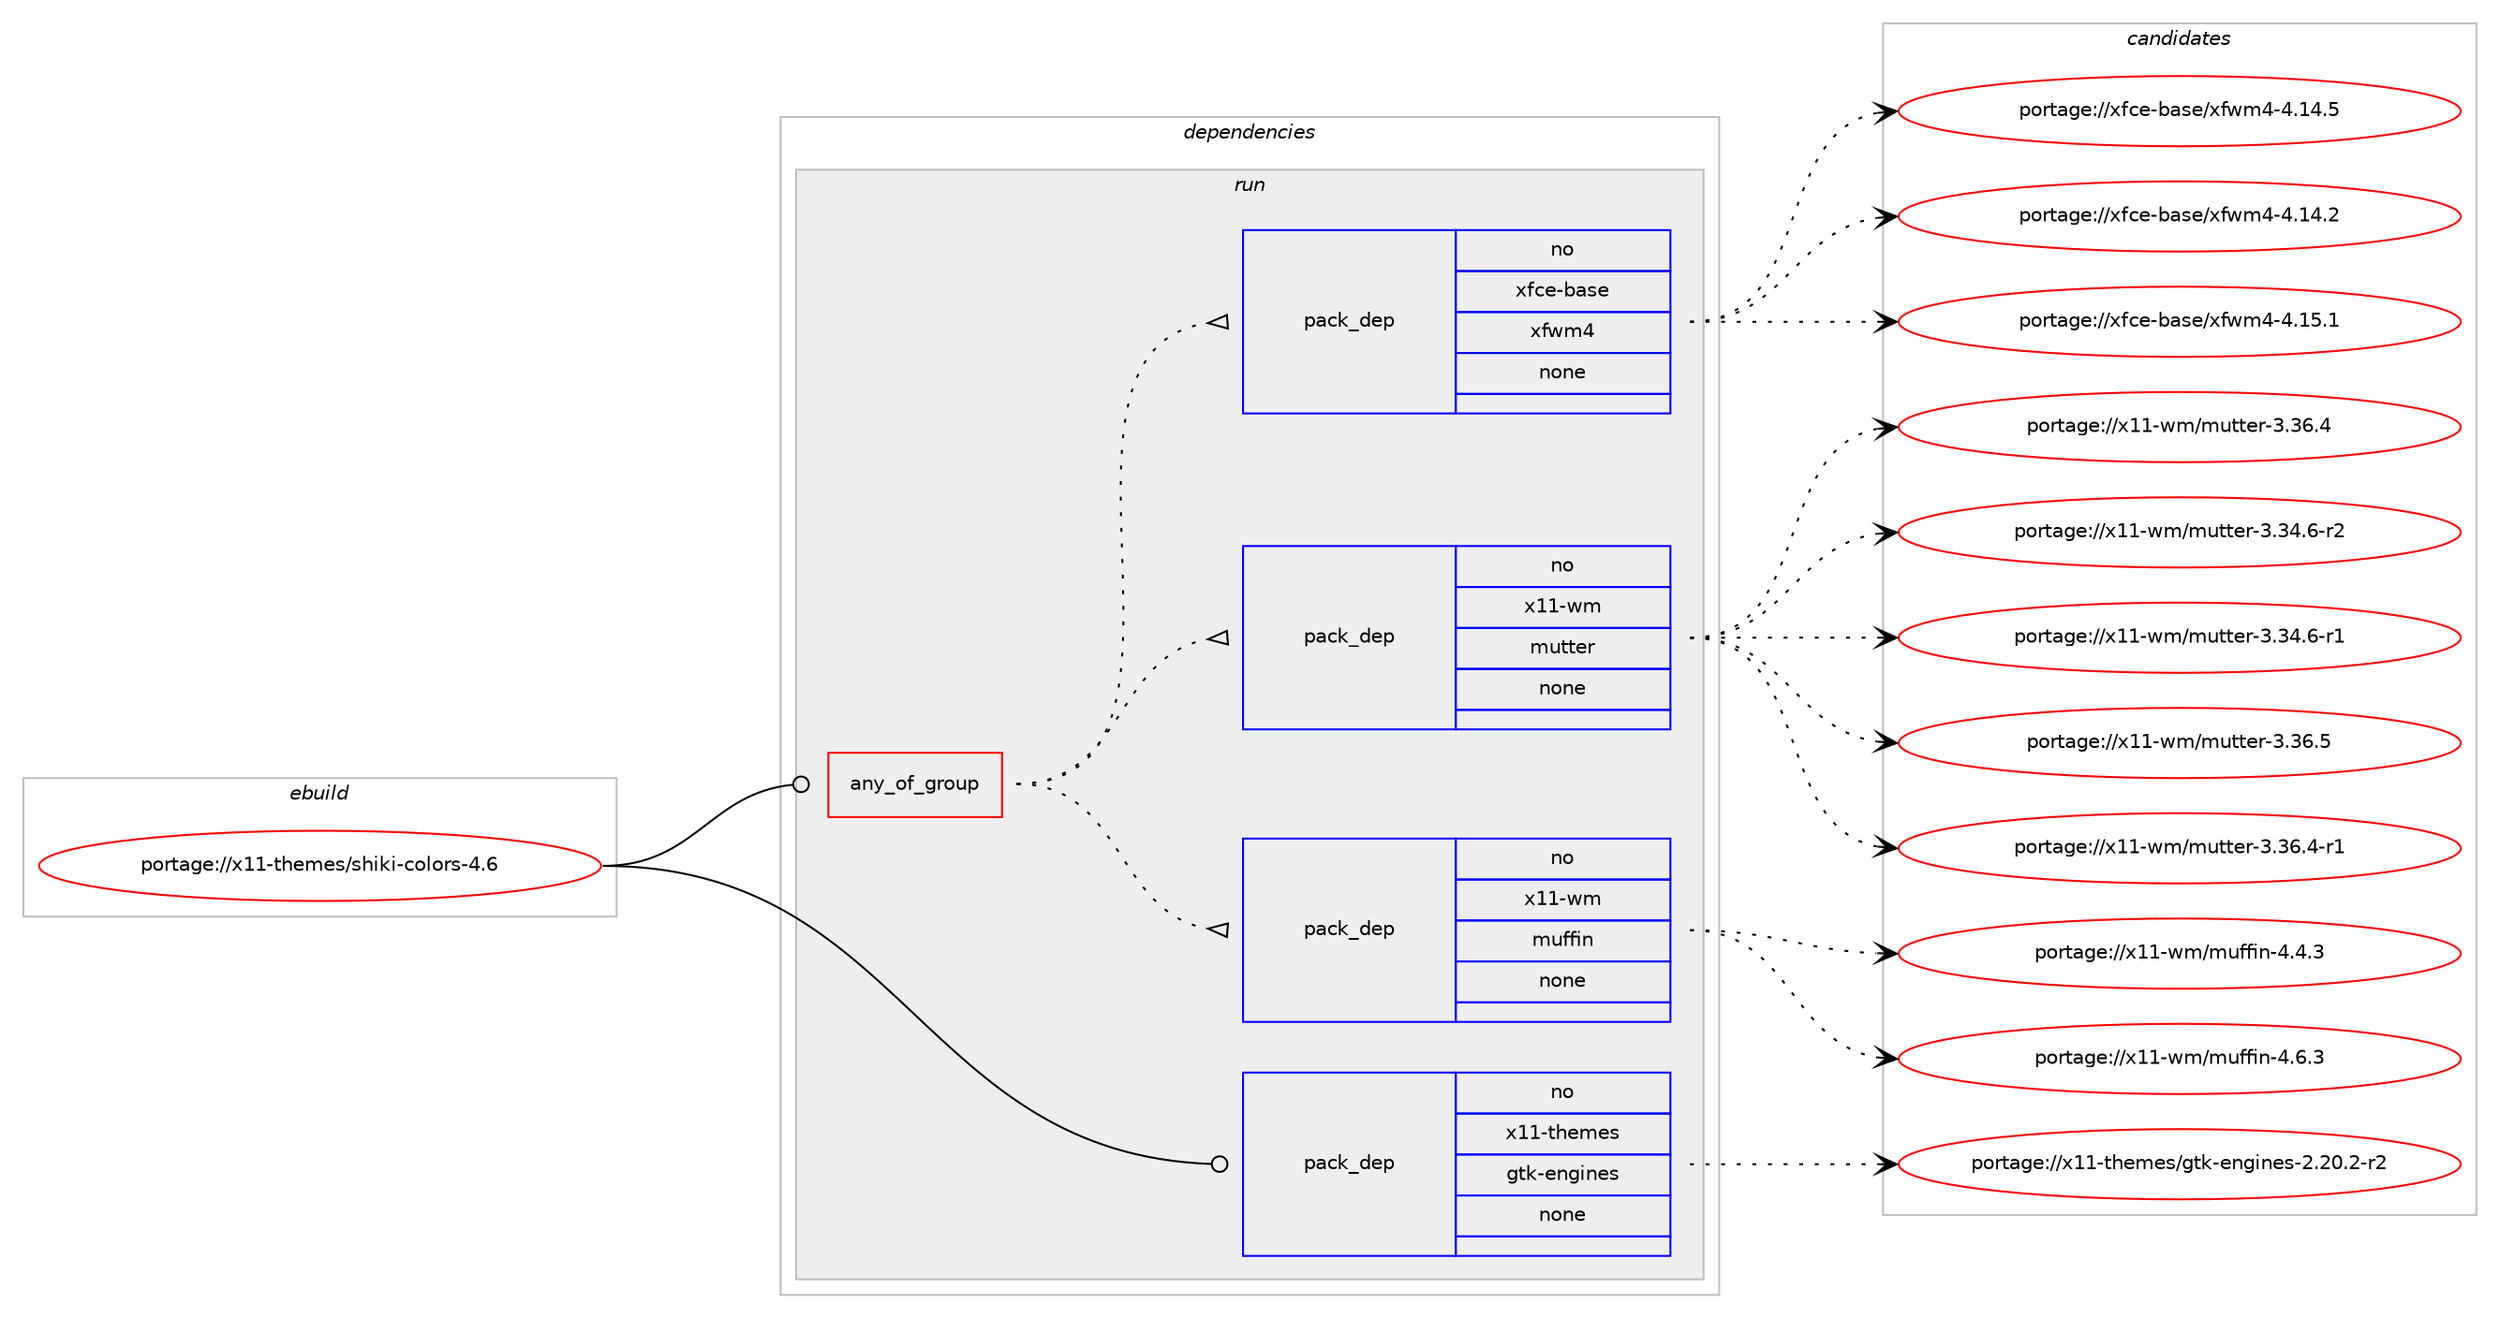 digraph prolog {

# *************
# Graph options
# *************

newrank=true;
concentrate=true;
compound=true;
graph [rankdir=LR,fontname=Helvetica,fontsize=10,ranksep=1.5];#, ranksep=2.5, nodesep=0.2];
edge  [arrowhead=vee];
node  [fontname=Helvetica,fontsize=10];

# **********
# The ebuild
# **********

subgraph cluster_leftcol {
color=gray;
rank=same;
label=<<i>ebuild</i>>;
id [label="portage://x11-themes/shiki-colors-4.6", color=red, width=4, href="../x11-themes/shiki-colors-4.6.svg"];
}

# ****************
# The dependencies
# ****************

subgraph cluster_midcol {
color=gray;
label=<<i>dependencies</i>>;
subgraph cluster_compile {
fillcolor="#eeeeee";
style=filled;
label=<<i>compile</i>>;
}
subgraph cluster_compileandrun {
fillcolor="#eeeeee";
style=filled;
label=<<i>compile and run</i>>;
}
subgraph cluster_run {
fillcolor="#eeeeee";
style=filled;
label=<<i>run</i>>;
subgraph any2 {
dependency284 [label=<<TABLE BORDER="0" CELLBORDER="1" CELLSPACING="0" CELLPADDING="4"><TR><TD CELLPADDING="10">any_of_group</TD></TR></TABLE>>, shape=none, color=red];subgraph pack274 {
dependency285 [label=<<TABLE BORDER="0" CELLBORDER="1" CELLSPACING="0" CELLPADDING="4" WIDTH="220"><TR><TD ROWSPAN="6" CELLPADDING="30">pack_dep</TD></TR><TR><TD WIDTH="110">no</TD></TR><TR><TD>x11-wm</TD></TR><TR><TD>muffin</TD></TR><TR><TD>none</TD></TR><TR><TD></TD></TR></TABLE>>, shape=none, color=blue];
}
dependency284:e -> dependency285:w [weight=20,style="dotted",arrowhead="oinv"];
subgraph pack275 {
dependency286 [label=<<TABLE BORDER="0" CELLBORDER="1" CELLSPACING="0" CELLPADDING="4" WIDTH="220"><TR><TD ROWSPAN="6" CELLPADDING="30">pack_dep</TD></TR><TR><TD WIDTH="110">no</TD></TR><TR><TD>x11-wm</TD></TR><TR><TD>mutter</TD></TR><TR><TD>none</TD></TR><TR><TD></TD></TR></TABLE>>, shape=none, color=blue];
}
dependency284:e -> dependency286:w [weight=20,style="dotted",arrowhead="oinv"];
subgraph pack276 {
dependency287 [label=<<TABLE BORDER="0" CELLBORDER="1" CELLSPACING="0" CELLPADDING="4" WIDTH="220"><TR><TD ROWSPAN="6" CELLPADDING="30">pack_dep</TD></TR><TR><TD WIDTH="110">no</TD></TR><TR><TD>xfce-base</TD></TR><TR><TD>xfwm4</TD></TR><TR><TD>none</TD></TR><TR><TD></TD></TR></TABLE>>, shape=none, color=blue];
}
dependency284:e -> dependency287:w [weight=20,style="dotted",arrowhead="oinv"];
}
id:e -> dependency284:w [weight=20,style="solid",arrowhead="odot"];
subgraph pack277 {
dependency288 [label=<<TABLE BORDER="0" CELLBORDER="1" CELLSPACING="0" CELLPADDING="4" WIDTH="220"><TR><TD ROWSPAN="6" CELLPADDING="30">pack_dep</TD></TR><TR><TD WIDTH="110">no</TD></TR><TR><TD>x11-themes</TD></TR><TR><TD>gtk-engines</TD></TR><TR><TD>none</TD></TR><TR><TD></TD></TR></TABLE>>, shape=none, color=blue];
}
id:e -> dependency288:w [weight=20,style="solid",arrowhead="odot"];
}
}

# **************
# The candidates
# **************

subgraph cluster_choices {
rank=same;
color=gray;
label=<<i>candidates</i>>;

subgraph choice274 {
color=black;
nodesep=1;
choice12049494511910947109117102102105110455246544651 [label="portage://x11-wm/muffin-4.6.3", color=red, width=4,href="../x11-wm/muffin-4.6.3.svg"];
choice12049494511910947109117102102105110455246524651 [label="portage://x11-wm/muffin-4.4.3", color=red, width=4,href="../x11-wm/muffin-4.4.3.svg"];
dependency285:e -> choice12049494511910947109117102102105110455246544651:w [style=dotted,weight="100"];
dependency285:e -> choice12049494511910947109117102102105110455246524651:w [style=dotted,weight="100"];
}
subgraph choice275 {
color=black;
nodesep=1;
choice1204949451191094710911711611610111445514651544653 [label="portage://x11-wm/mutter-3.36.5", color=red, width=4,href="../x11-wm/mutter-3.36.5.svg"];
choice12049494511910947109117116116101114455146515446524511449 [label="portage://x11-wm/mutter-3.36.4-r1", color=red, width=4,href="../x11-wm/mutter-3.36.4-r1.svg"];
choice1204949451191094710911711611610111445514651544652 [label="portage://x11-wm/mutter-3.36.4", color=red, width=4,href="../x11-wm/mutter-3.36.4.svg"];
choice12049494511910947109117116116101114455146515246544511450 [label="portage://x11-wm/mutter-3.34.6-r2", color=red, width=4,href="../x11-wm/mutter-3.34.6-r2.svg"];
choice12049494511910947109117116116101114455146515246544511449 [label="portage://x11-wm/mutter-3.34.6-r1", color=red, width=4,href="../x11-wm/mutter-3.34.6-r1.svg"];
dependency286:e -> choice1204949451191094710911711611610111445514651544653:w [style=dotted,weight="100"];
dependency286:e -> choice12049494511910947109117116116101114455146515446524511449:w [style=dotted,weight="100"];
dependency286:e -> choice1204949451191094710911711611610111445514651544652:w [style=dotted,weight="100"];
dependency286:e -> choice12049494511910947109117116116101114455146515246544511450:w [style=dotted,weight="100"];
dependency286:e -> choice12049494511910947109117116116101114455146515246544511449:w [style=dotted,weight="100"];
}
subgraph choice276 {
color=black;
nodesep=1;
choice12010299101459897115101471201021191095245524649534649 [label="portage://xfce-base/xfwm4-4.15.1", color=red, width=4,href="../xfce-base/xfwm4-4.15.1.svg"];
choice12010299101459897115101471201021191095245524649524653 [label="portage://xfce-base/xfwm4-4.14.5", color=red, width=4,href="../xfce-base/xfwm4-4.14.5.svg"];
choice12010299101459897115101471201021191095245524649524650 [label="portage://xfce-base/xfwm4-4.14.2", color=red, width=4,href="../xfce-base/xfwm4-4.14.2.svg"];
dependency287:e -> choice12010299101459897115101471201021191095245524649534649:w [style=dotted,weight="100"];
dependency287:e -> choice12010299101459897115101471201021191095245524649524653:w [style=dotted,weight="100"];
dependency287:e -> choice12010299101459897115101471201021191095245524649524650:w [style=dotted,weight="100"];
}
subgraph choice277 {
color=black;
nodesep=1;
choice1204949451161041011091011154710311610745101110103105110101115455046504846504511450 [label="portage://x11-themes/gtk-engines-2.20.2-r2", color=red, width=4,href="../x11-themes/gtk-engines-2.20.2-r2.svg"];
dependency288:e -> choice1204949451161041011091011154710311610745101110103105110101115455046504846504511450:w [style=dotted,weight="100"];
}
}

}
